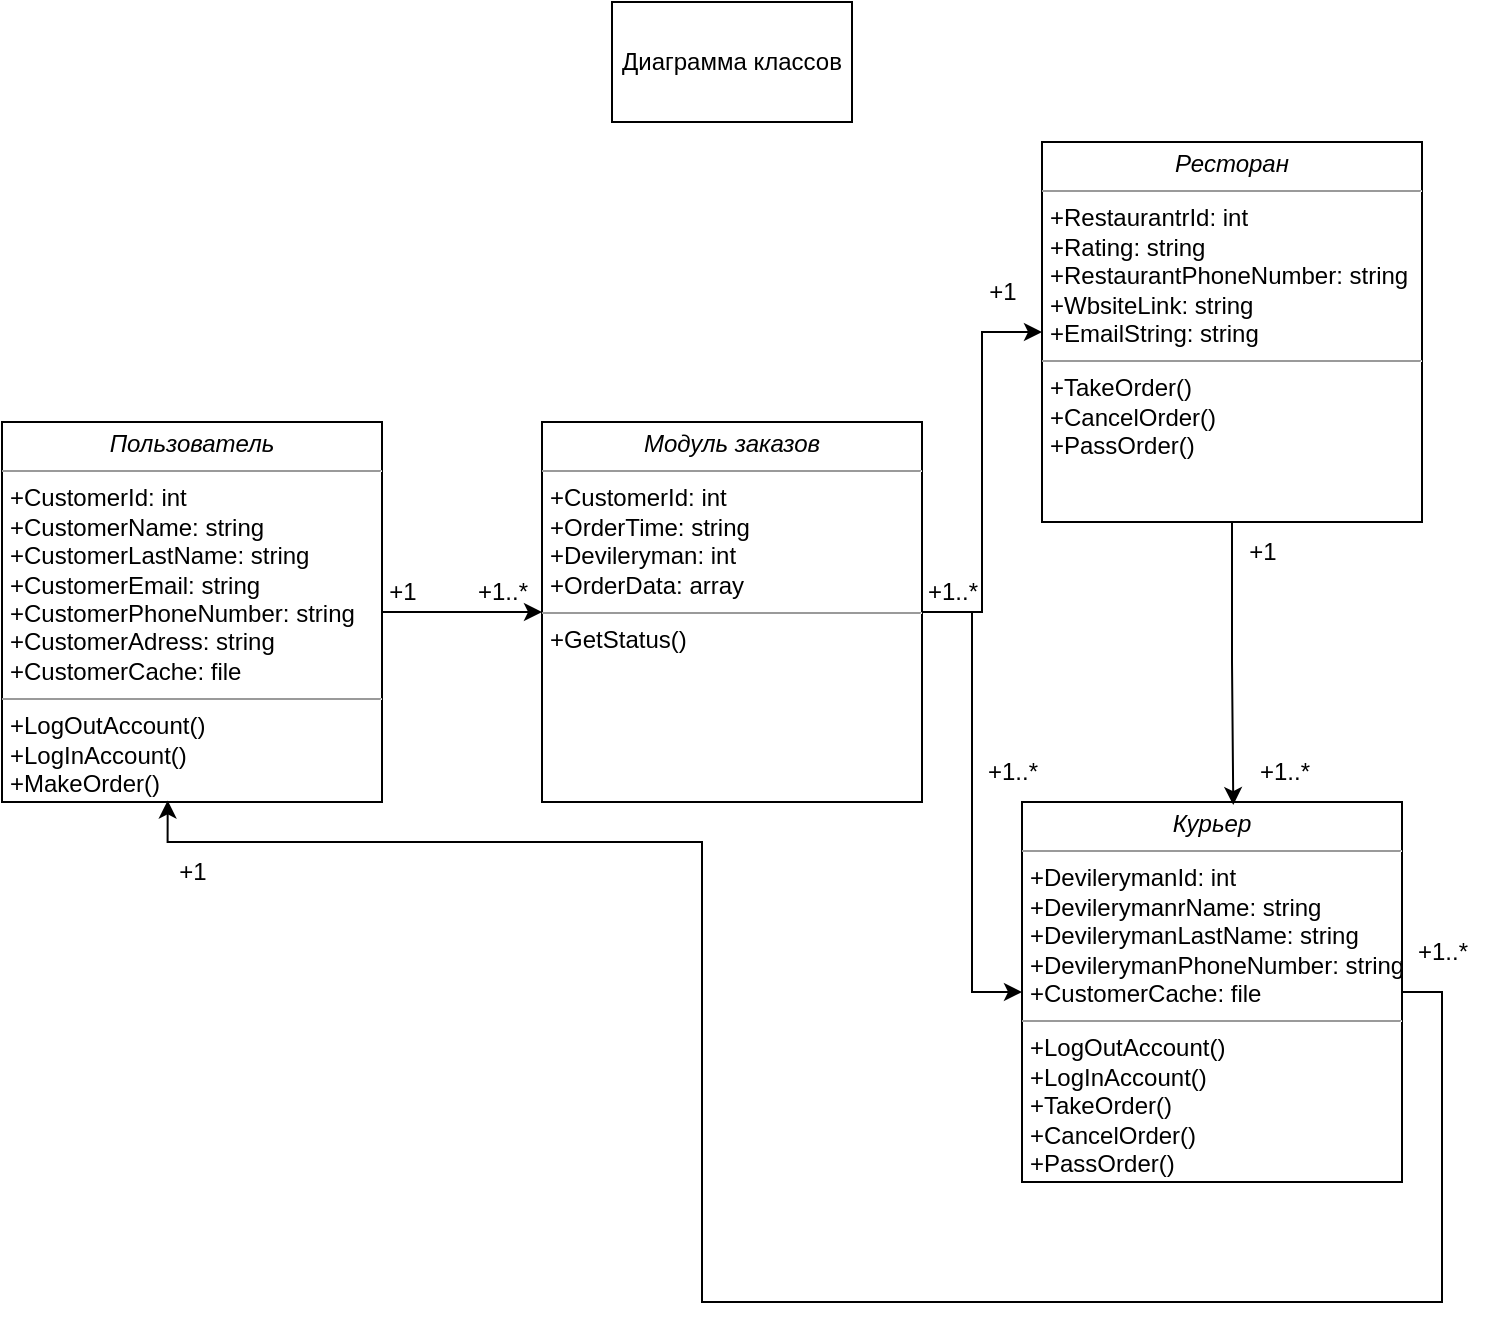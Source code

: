 <mxfile version="20.5.1" type="device"><diagram name="Page-1" id="c4acf3e9-155e-7222-9cf6-157b1a14988f"><mxGraphModel dx="1742" dy="863" grid="1" gridSize="10" guides="1" tooltips="1" connect="1" arrows="1" fold="1" page="1" pageScale="1" pageWidth="850" pageHeight="1100" background="none" math="0" shadow="0"><root><mxCell id="0"/><mxCell id="1" parent="0"/><mxCell id="-wWGMpK19lINuK4PwajO-3" value="" style="edgeStyle=orthogonalEdgeStyle;rounded=0;orthogonalLoop=1;jettySize=auto;html=1;" edge="1" parent="1" source="5d2195bd80daf111-20" target="-wWGMpK19lINuK4PwajO-2"><mxGeometry relative="1" as="geometry"/></mxCell><mxCell id="5d2195bd80daf111-20" value="&lt;p style=&quot;margin:0px;margin-top:4px;text-align:center;&quot;&gt;&lt;i&gt;Пользователь&lt;/i&gt;&lt;/p&gt;&lt;hr size=&quot;1&quot;&gt;&lt;p style=&quot;margin:0px;margin-left:4px;&quot;&gt;+CustomerId: int&lt;br&gt;&lt;/p&gt;&lt;p style=&quot;margin:0px;margin-left:4px;&quot;&gt;+CustomerName: string&lt;/p&gt;&lt;p style=&quot;margin:0px;margin-left:4px;&quot;&gt;+CustomerLastName: string&lt;/p&gt;&lt;p style=&quot;margin:0px;margin-left:4px;&quot;&gt;+CustomerEmail: string&lt;br&gt;&lt;/p&gt;&lt;p style=&quot;margin:0px;margin-left:4px;&quot;&gt;+CustomerPhoneNumber: string&lt;br&gt;&lt;/p&gt;&lt;p style=&quot;margin:0px;margin-left:4px;&quot;&gt;+CustomerAdress: string&lt;br&gt;&lt;/p&gt;&lt;p style=&quot;margin:0px;margin-left:4px;&quot;&gt;+CustomerCache: file&lt;/p&gt;&lt;hr size=&quot;1&quot;&gt;&lt;p style=&quot;margin:0px;margin-left:4px;&quot;&gt;+LogOutAccount()&lt;/p&gt;&lt;p style=&quot;margin:0px;margin-left:4px;&quot;&gt;+LogInAccount()&lt;/p&gt;&lt;p style=&quot;margin:0px;margin-left:4px;&quot;&gt;+MakeOrder()&lt;/p&gt;&lt;p style=&quot;margin:0px;margin-left:4px;&quot;&gt;&lt;br&gt;&lt;/p&gt;&lt;p style=&quot;margin:0px;margin-left:4px;&quot;&gt;&lt;br&gt;&lt;/p&gt;&lt;p style=&quot;margin:0px;margin-left:4px;&quot;&gt;&lt;br&gt;&lt;/p&gt;" style="verticalAlign=top;align=left;overflow=fill;fontSize=12;fontFamily=Helvetica;html=1;rounded=0;shadow=0;comic=0;labelBackgroundColor=none;strokeWidth=1" parent="1" vertex="1"><mxGeometry x="60" y="450" width="190" height="190" as="geometry"/></mxCell><mxCell id="-wWGMpK19lINuK4PwajO-1" value="Диаграмма классов" style="rounded=0;whiteSpace=wrap;html=1;" vertex="1" parent="1"><mxGeometry x="365" y="240" width="120" height="60" as="geometry"/></mxCell><mxCell id="-wWGMpK19lINuK4PwajO-7" style="edgeStyle=orthogonalEdgeStyle;rounded=0;orthogonalLoop=1;jettySize=auto;html=1;exitX=1;exitY=0.5;exitDx=0;exitDy=0;entryX=0;entryY=0.5;entryDx=0;entryDy=0;" edge="1" parent="1" source="-wWGMpK19lINuK4PwajO-2" target="-wWGMpK19lINuK4PwajO-6"><mxGeometry relative="1" as="geometry"/></mxCell><mxCell id="-wWGMpK19lINuK4PwajO-9" style="edgeStyle=orthogonalEdgeStyle;rounded=0;orthogonalLoop=1;jettySize=auto;html=1;exitX=1;exitY=0.5;exitDx=0;exitDy=0;entryX=0;entryY=0.5;entryDx=0;entryDy=0;" edge="1" parent="1" source="-wWGMpK19lINuK4PwajO-2" target="-wWGMpK19lINuK4PwajO-8"><mxGeometry relative="1" as="geometry"/></mxCell><mxCell id="-wWGMpK19lINuK4PwajO-2" value="&lt;p style=&quot;margin:0px;margin-top:4px;text-align:center;&quot;&gt;&lt;i&gt;Модуль заказов&lt;/i&gt;&lt;/p&gt;&lt;hr size=&quot;1&quot;&gt;&lt;p style=&quot;margin:0px;margin-left:4px;&quot;&gt;+CustomerId: int&lt;/p&gt;&lt;p style=&quot;margin:0px;margin-left:4px;&quot;&gt;+OrderTime: string&lt;/p&gt;&lt;p style=&quot;margin:0px;margin-left:4px;&quot;&gt;+Devileryman: int&lt;/p&gt;&lt;p style=&quot;margin:0px;margin-left:4px;&quot;&gt;+OrderData: array&lt;span style=&quot;background-color: initial;&quot;&gt;&amp;nbsp;&lt;/span&gt;&lt;/p&gt;&lt;hr size=&quot;1&quot;&gt;&lt;p style=&quot;margin:0px;margin-left:4px;&quot;&gt;+GetStatus()&lt;/p&gt;" style="verticalAlign=top;align=left;overflow=fill;fontSize=12;fontFamily=Helvetica;html=1;rounded=0;shadow=0;comic=0;labelBackgroundColor=none;strokeWidth=1" vertex="1" parent="1"><mxGeometry x="330" y="450" width="190" height="190" as="geometry"/></mxCell><mxCell id="-wWGMpK19lINuK4PwajO-11" style="edgeStyle=orthogonalEdgeStyle;rounded=0;orthogonalLoop=1;jettySize=auto;html=1;exitX=1;exitY=0.5;exitDx=0;exitDy=0;entryX=0.436;entryY=0.996;entryDx=0;entryDy=0;entryPerimeter=0;" edge="1" parent="1" source="-wWGMpK19lINuK4PwajO-6" target="5d2195bd80daf111-20"><mxGeometry relative="1" as="geometry"><Array as="points"><mxPoint x="780" y="735"/><mxPoint x="780" y="890"/><mxPoint x="410" y="890"/><mxPoint x="410" y="660"/><mxPoint x="143" y="660"/></Array></mxGeometry></mxCell><mxCell id="-wWGMpK19lINuK4PwajO-6" value="&lt;p style=&quot;margin:0px;margin-top:4px;text-align:center;&quot;&gt;&lt;i&gt;Курьер&lt;/i&gt;&lt;/p&gt;&lt;hr size=&quot;1&quot;&gt;&lt;p style=&quot;margin:0px;margin-left:4px;&quot;&gt;+DevilerymanId: int&lt;br&gt;&lt;/p&gt;&lt;p style=&quot;margin:0px;margin-left:4px;&quot;&gt;+DevilerymanrName: string&lt;/p&gt;&lt;p style=&quot;margin:0px;margin-left:4px;&quot;&gt;+DevilerymanLastName: string&lt;/p&gt;&lt;p style=&quot;margin:0px;margin-left:4px;&quot;&gt;+DevilerymanPhoneNumber: string&lt;/p&gt;&lt;p style=&quot;margin:0px;margin-left:4px;&quot;&gt;+CustomerCache: file&lt;/p&gt;&lt;hr size=&quot;1&quot;&gt;&lt;p style=&quot;margin:0px;margin-left:4px;&quot;&gt;+LogOutAccount()&lt;/p&gt;&lt;p style=&quot;margin:0px;margin-left:4px;&quot;&gt;+LogInAccount()&lt;/p&gt;&lt;p style=&quot;margin:0px;margin-left:4px;&quot;&gt;+TakeOrder()&lt;/p&gt;&lt;p style=&quot;margin:0px;margin-left:4px;&quot;&gt;+CancelOrder()&lt;/p&gt;&lt;p style=&quot;margin:0px;margin-left:4px;&quot;&gt;+PassOrder()&lt;/p&gt;&lt;p style=&quot;margin:0px;margin-left:4px;&quot;&gt;&lt;br&gt;&lt;/p&gt;&lt;p style=&quot;margin:0px;margin-left:4px;&quot;&gt;&lt;br&gt;&lt;/p&gt;" style="verticalAlign=top;align=left;overflow=fill;fontSize=12;fontFamily=Helvetica;html=1;rounded=0;shadow=0;comic=0;labelBackgroundColor=none;strokeWidth=1" vertex="1" parent="1"><mxGeometry x="570" y="640" width="190" height="190" as="geometry"/></mxCell><mxCell id="-wWGMpK19lINuK4PwajO-10" style="edgeStyle=orthogonalEdgeStyle;rounded=0;orthogonalLoop=1;jettySize=auto;html=1;exitX=0.5;exitY=1;exitDx=0;exitDy=0;entryX=0.556;entryY=0.008;entryDx=0;entryDy=0;entryPerimeter=0;" edge="1" parent="1" source="-wWGMpK19lINuK4PwajO-8" target="-wWGMpK19lINuK4PwajO-6"><mxGeometry relative="1" as="geometry"/></mxCell><mxCell id="-wWGMpK19lINuK4PwajO-8" value="&lt;p style=&quot;margin:0px;margin-top:4px;text-align:center;&quot;&gt;&lt;i&gt;Ресторан&lt;/i&gt;&lt;/p&gt;&lt;hr size=&quot;1&quot;&gt;&lt;p style=&quot;margin:0px;margin-left:4px;&quot;&gt;+RestaurantrId: int&lt;/p&gt;&lt;p style=&quot;margin:0px;margin-left:4px;&quot;&gt;+Rating: string&lt;/p&gt;&lt;p style=&quot;margin:0px;margin-left:4px;&quot;&gt;+RestaurantPhoneNumber: string&lt;/p&gt;&lt;p style=&quot;margin:0px;margin-left:4px;&quot;&gt;+WbsiteLink: string&lt;/p&gt;&lt;p style=&quot;margin:0px;margin-left:4px;&quot;&gt;+EmailString: string&lt;/p&gt;&lt;hr size=&quot;1&quot;&gt;&lt;p style=&quot;margin: 0px 0px 0px 4px;&quot;&gt;+TakeOrder()&lt;/p&gt;&lt;p style=&quot;margin: 0px 0px 0px 4px;&quot;&gt;+CancelOrder()&lt;/p&gt;&lt;p style=&quot;margin: 0px 0px 0px 4px;&quot;&gt;+PassOrder()&lt;/p&gt;" style="verticalAlign=top;align=left;overflow=fill;fontSize=12;fontFamily=Helvetica;html=1;rounded=0;shadow=0;comic=0;labelBackgroundColor=none;strokeWidth=1" vertex="1" parent="1"><mxGeometry x="580" y="310" width="190" height="190" as="geometry"/></mxCell><mxCell id="-wWGMpK19lINuK4PwajO-12" value="+1" style="text;html=1;align=center;verticalAlign=middle;resizable=0;points=[];autosize=1;strokeColor=none;fillColor=none;" vertex="1" parent="1"><mxGeometry x="240" y="520" width="40" height="30" as="geometry"/></mxCell><mxCell id="-wWGMpK19lINuK4PwajO-13" value="+1..*" style="text;html=1;align=center;verticalAlign=middle;resizable=0;points=[];autosize=1;strokeColor=none;fillColor=none;" vertex="1" parent="1"><mxGeometry x="285" y="520" width="50" height="30" as="geometry"/></mxCell><mxCell id="-wWGMpK19lINuK4PwajO-14" value="+1" style="text;html=1;align=center;verticalAlign=middle;resizable=0;points=[];autosize=1;strokeColor=none;fillColor=none;" vertex="1" parent="1"><mxGeometry x="540" y="370" width="40" height="30" as="geometry"/></mxCell><mxCell id="-wWGMpK19lINuK4PwajO-15" value="+1..*" style="text;html=1;align=center;verticalAlign=middle;resizable=0;points=[];autosize=1;strokeColor=none;fillColor=none;" vertex="1" parent="1"><mxGeometry x="510" y="520" width="50" height="30" as="geometry"/></mxCell><mxCell id="-wWGMpK19lINuK4PwajO-16" value="+1" style="text;html=1;align=center;verticalAlign=middle;resizable=0;points=[];autosize=1;strokeColor=none;fillColor=none;" vertex="1" parent="1"><mxGeometry x="670" y="500" width="40" height="30" as="geometry"/></mxCell><mxCell id="-wWGMpK19lINuK4PwajO-17" value="+1..*" style="text;html=1;align=center;verticalAlign=middle;resizable=0;points=[];autosize=1;strokeColor=none;fillColor=none;" vertex="1" parent="1"><mxGeometry x="676" y="610" width="50" height="30" as="geometry"/></mxCell><mxCell id="-wWGMpK19lINuK4PwajO-18" value="+1..*" style="text;html=1;align=center;verticalAlign=middle;resizable=0;points=[];autosize=1;strokeColor=none;fillColor=none;" vertex="1" parent="1"><mxGeometry x="540" y="610" width="50" height="30" as="geometry"/></mxCell><mxCell id="-wWGMpK19lINuK4PwajO-19" value="+1..*" style="text;html=1;align=center;verticalAlign=middle;resizable=0;points=[];autosize=1;strokeColor=none;fillColor=none;" vertex="1" parent="1"><mxGeometry x="755" y="700" width="50" height="30" as="geometry"/></mxCell><mxCell id="-wWGMpK19lINuK4PwajO-20" value="+1" style="text;html=1;align=center;verticalAlign=middle;resizable=0;points=[];autosize=1;strokeColor=none;fillColor=none;" vertex="1" parent="1"><mxGeometry x="135" y="660" width="40" height="30" as="geometry"/></mxCell></root></mxGraphModel></diagram></mxfile>